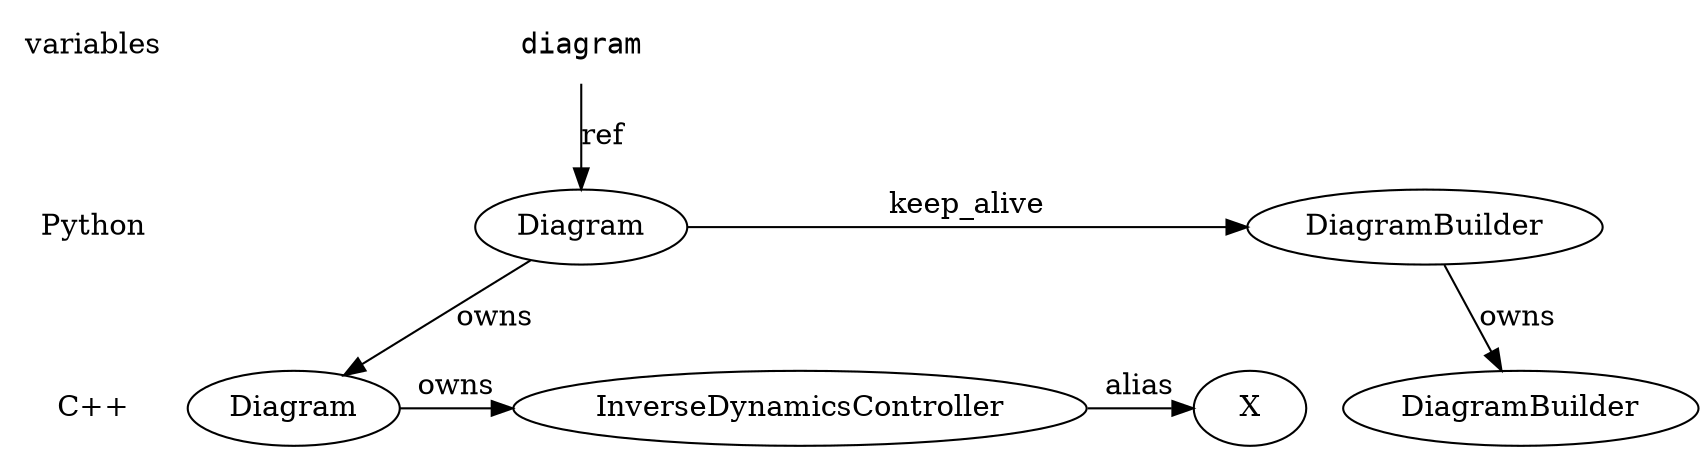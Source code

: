 digraph G {

{
 node [shape=plaintext];
 edge [style=invis];
 variables -> Python -> "C++";
}
{
 node [shape=plaintext, fontname="Courier"];
 diagram;
}

pydb [label="DiagramBuilder"];
cdb [label="DiagramBuilder"];
cidc [label="InverseDynamicsController"];
pydgm [label="Diagram"];
cdgm [label="Diagram"];

{ rank = same; variables; diagram; }
{ rank = same; Python; pydb; pydgm; }
{ rank = same; "C++"; cdb; cidc; cdgm; X; }

 pydb -> cdb [label="owns"];

 diagram -> pydgm [label="ref"];
 pydgm -> cdgm [label="owns"];
 cdgm -> cidc [label="owns"];

 pydgm -> pydb [label="keep_alive"];

 cidc -> X [label="alias"];
}
